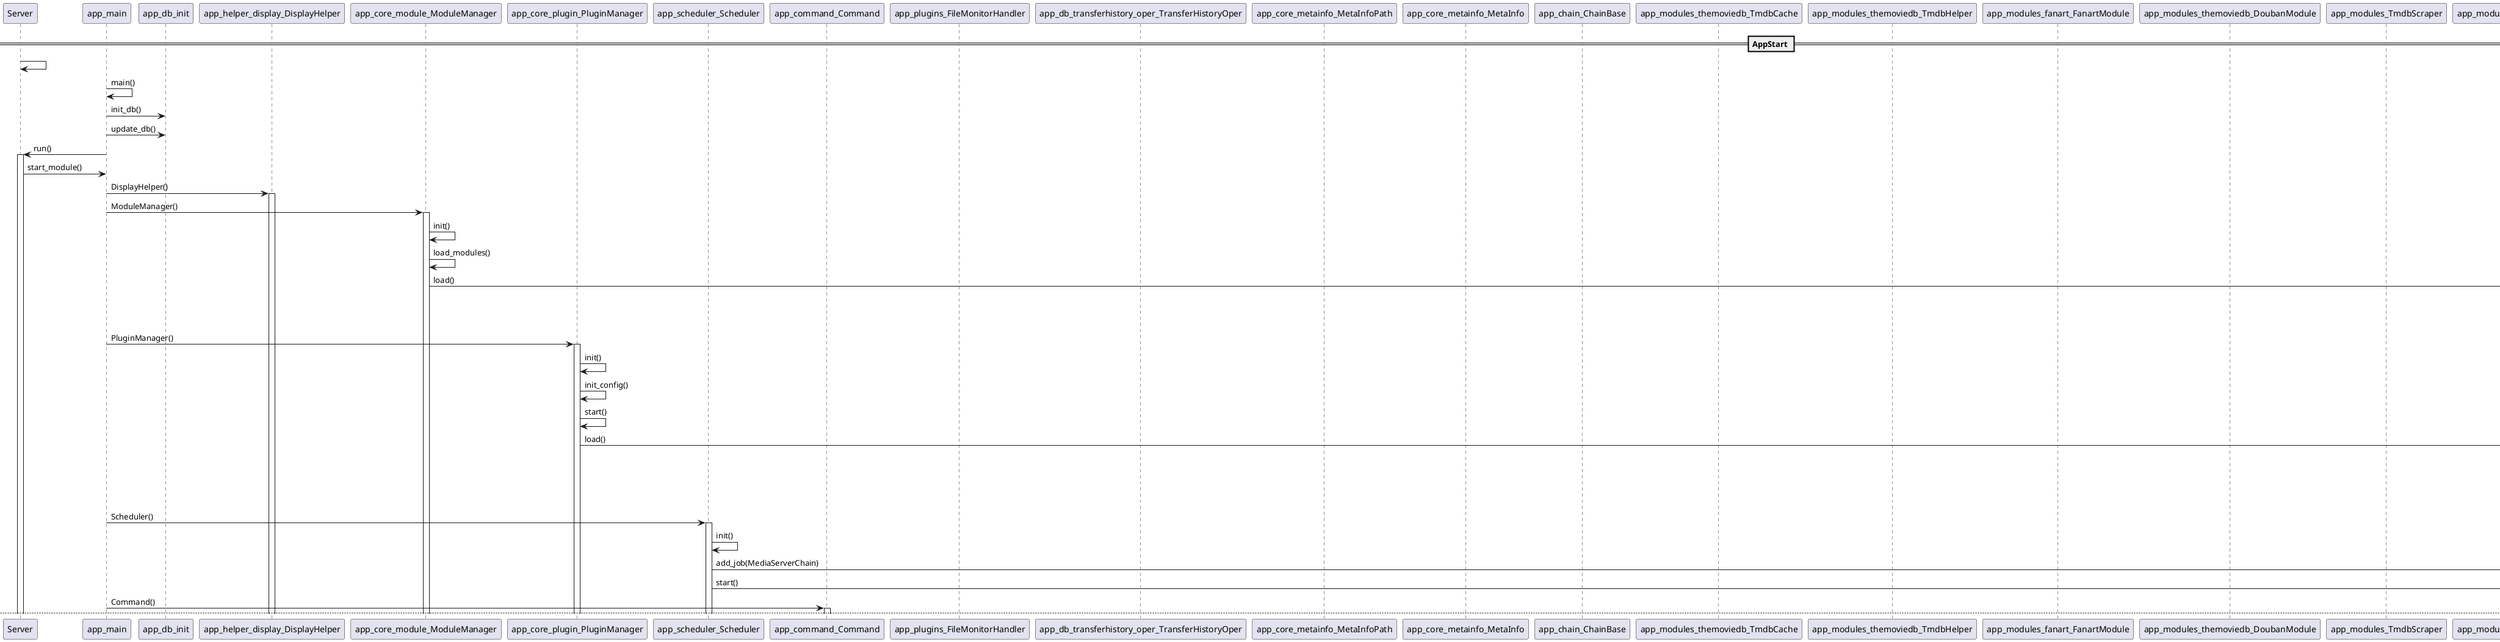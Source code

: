 @startuml

participant Server order 0

participant app_helper_module_ModuleHelper order 60

participant app_modules_themoviedb_TheMovieDbModule order 71
participant app_modules_FileTransferModule order 72

participant app_plugins_DirMonitor order 70

participant BackgroundScheduler order 91
participant Observer order 92
participant FileMonitorHandler order 93

== AppStart ==

Server -> Server

app_main -> app_main: main()
app_main -> app_db_init: init_db()
app_main -> app_db_init: update_db()

app_main -> Server: run()
activate Server
Server -> app_main: start_module()

app_main -> app_helper_display_DisplayHelper: DisplayHelper()
activate app_helper_display_DisplayHelper

app_main -> app_core_module_ModuleManager: ModuleManager()
activate app_core_module_ModuleManager
app_core_module_ModuleManager -> app_core_module_ModuleManager: init()
app_core_module_ModuleManager -> app_core_module_ModuleManager: load_modules()
app_core_module_ModuleManager -> app_helper_module_ModuleHelper: load()
app_helper_module_ModuleHelper -> app_modules_themoviedb_TheMovieDbModule: init_module()
app_helper_module_ModuleHelper -> app_modules_FileTransferModule: init_module()

app_main -> app_core_plugin_PluginManager: PluginManager()
activate app_core_plugin_PluginManager
app_core_plugin_PluginManager -> app_core_plugin_PluginManager: init()
app_core_plugin_PluginManager -> app_core_plugin_PluginManager: init_config()
app_core_plugin_PluginManager -> app_core_plugin_PluginManager: start()
app_core_plugin_PluginManager -> app_helper_module_ModuleHelper: load()
app_helper_module_ModuleHelper -> app_plugins_DirMonitor: init_plugin()
app_plugins_DirMonitor -> Observer: FileMonitorHandler()
app_plugins_DirMonitor -> BackgroundScheduler: start()

app_main -> app_scheduler_Scheduler: Scheduler()
activate app_scheduler_Scheduler
app_scheduler_Scheduler -> app_scheduler_Scheduler: init()
app_scheduler_Scheduler -> BackgroundScheduler: add_job(MediaServerChain)
app_scheduler_Scheduler -> BackgroundScheduler: start()

app_main -> app_command_Command: Command()
activate app_command_Command

newpage

== DirMonitor ==

app_plugins_FileMonitorHandler -> app_plugins_FileMonitorHandler: on_created();
note left: 监听目录变化
app_plugins_FileMonitorHandler -> app_plugins_DirMonitor: event_handler();

app_plugins_DirMonitor -> app_db_transferhistory_oper_TransferHistoryOper: get_by_src();
note left: 历史是否解析过

app_plugins_DirMonitor -> app_core_metainfo_MetaInfoPath: MetaInfoPath();
note left: 获取变化文件元信息，创建metainfo
app_core_metainfo_MetaInfoPath -> app_core_metainfo_MetaInfo: dir_meta = MetaInfo();
app_core_metainfo_MetaInfoPath -> app_core_metainfo_MetaInfo: file_meta = MetaInfo();

app_plugins_DirMonitor -> app_chain_ChainBase: recognize_media();
note left: 使用链服务识别媒体信息（豆瓣、TMDB），创建mediainfo
app_chain_ChainBase -> app_chain_ChainBase: run_module();
app_chain_ChainBase -> app_modules_themoviedb_TheMovieDbModule: recognize_media();
app_modules_themoviedb_TheMovieDbModule -> app_modules_themoviedb_TmdbCache: get();
app_modules_themoviedb_TheMovieDbModule -> app_modules_themoviedb_TmdbHelper: get_info();
app_modules_themoviedb_TheMovieDbModule -> app_modules_themoviedb_TmdbCache: update();

app_plugins_DirMonitor -> app_chain_ChainBase: obtain_images();
note left: 使用链服务获取图片信息，完善mediainfo
app_chain_ChainBase -> app_chain_ChainBase: run_module();
app_chain_ChainBase -> app_modules_fanart_FanartModule: obtain_images();
app_chain_ChainBase -> app_modules_themoviedb_TheMovieDbModule: obtain_images();

app_plugins_DirMonitor -> app_chain_ChainBase: transfer();
note left: 使用链服务转移文件，mediainfo
app_chain_ChainBase -> app_chain_ChainBase: run_module();
app_chain_ChainBase -> app_modules_FileTransferModule: transfer();
app_modules_FileTransferModule -> app_modules_FileTransferModule: transfer_media();
app_modules_FileTransferModule -> app_modules_FileTransferModule: __get_dest_dir();
app_modules_FileTransferModule -> app_modules_FileTransferModule: rename_format();
app_modules_FileTransferModule -> app_modules_FileTransferModule: get_rename_path();
app_modules_FileTransferModule -> app_modules_FileTransferModule: __transfer_file();
app_modules_FileTransferModule -> app_modules_FileTransferModule: __transfer_command();
app_modules_FileTransferModule -> app_modules_FileTransferModule: __transfer_other_files();
app_modules_FileTransferModule -> app_modules_FileTransferModule: __transfer_subtitles();
app_modules_FileTransferModule -> app_modules_FileTransferModule: __transfer_audio_track_files();

app_plugins_DirMonitor -> app_chain_ChainBase: scrape_metadata();
note left: 使用链服务刮削文件（豆瓣、TMDB）
app_chain_ChainBase -> app_chain_ChainBase: run_module();
app_chain_ChainBase -> app_modules_themoviedb_DoubanModule: scrape_metadata();
app_chain_ChainBase -> app_modules_themoviedb_TheMovieDbModule: scrape_metadata();
app_modules_themoviedb_TheMovieDbModule -> app_modules_TmdbScraper: gen_scraper_files();
app_modules_TmdbScraper -> app_modules_TmdbScraper: 生成根目录图片();
app_modules_TmdbScraper -> app_modules_TmdbScraper: 查询季信息();
app_modules_TmdbScraper -> app_modules_TmdbScraper: 季目录NFO();
app_modules_TmdbScraper -> app_modules_TmdbScraper: TMDB季poster图片();
app_modules_TmdbScraper -> app_modules_TmdbScraper: 季的其它图片();
app_modules_TmdbScraper -> app_modules_TmdbScraper: 查询集详情();
app_modules_TmdbScraper -> app_modules_TmdbScraper: 集NFO();
app_modules_TmdbScraper -> app_modules_TmdbScraper: 集的图片();

app_plugins_DirMonitor -> app_chain_ChainBase: refresh_mediaserver();
note left: 使用链服务刷新媒体服务
app_chain_ChainBase -> app_modules_EmbyModule: refresh_mediaserver();
app_modules_EmbyModule -> app_modules_Emby: refresh_library_by_items();

== AppShutDown ==

Server -> Server: shutdown()
Server -> app_main: shutdown_server()

app_main -> app_command_Command: stop()
deactivate app_command_Command

app_main -> app_scheduler_Scheduler: stop()
deactivate app_scheduler_Scheduler

app_main -> app_core_plugin_PluginManager: stop()
deactivate app_core_plugin_PluginManager

app_main -> app_helper_display_DisplayHelper: stop()
deactivate app_helper_display_DisplayHelper

app_main -> app_core_module_ModuleManager: stop()
deactivate app_core_module_ModuleManager

Server -> Server: shutdown()
deactivate Server

@enduml
